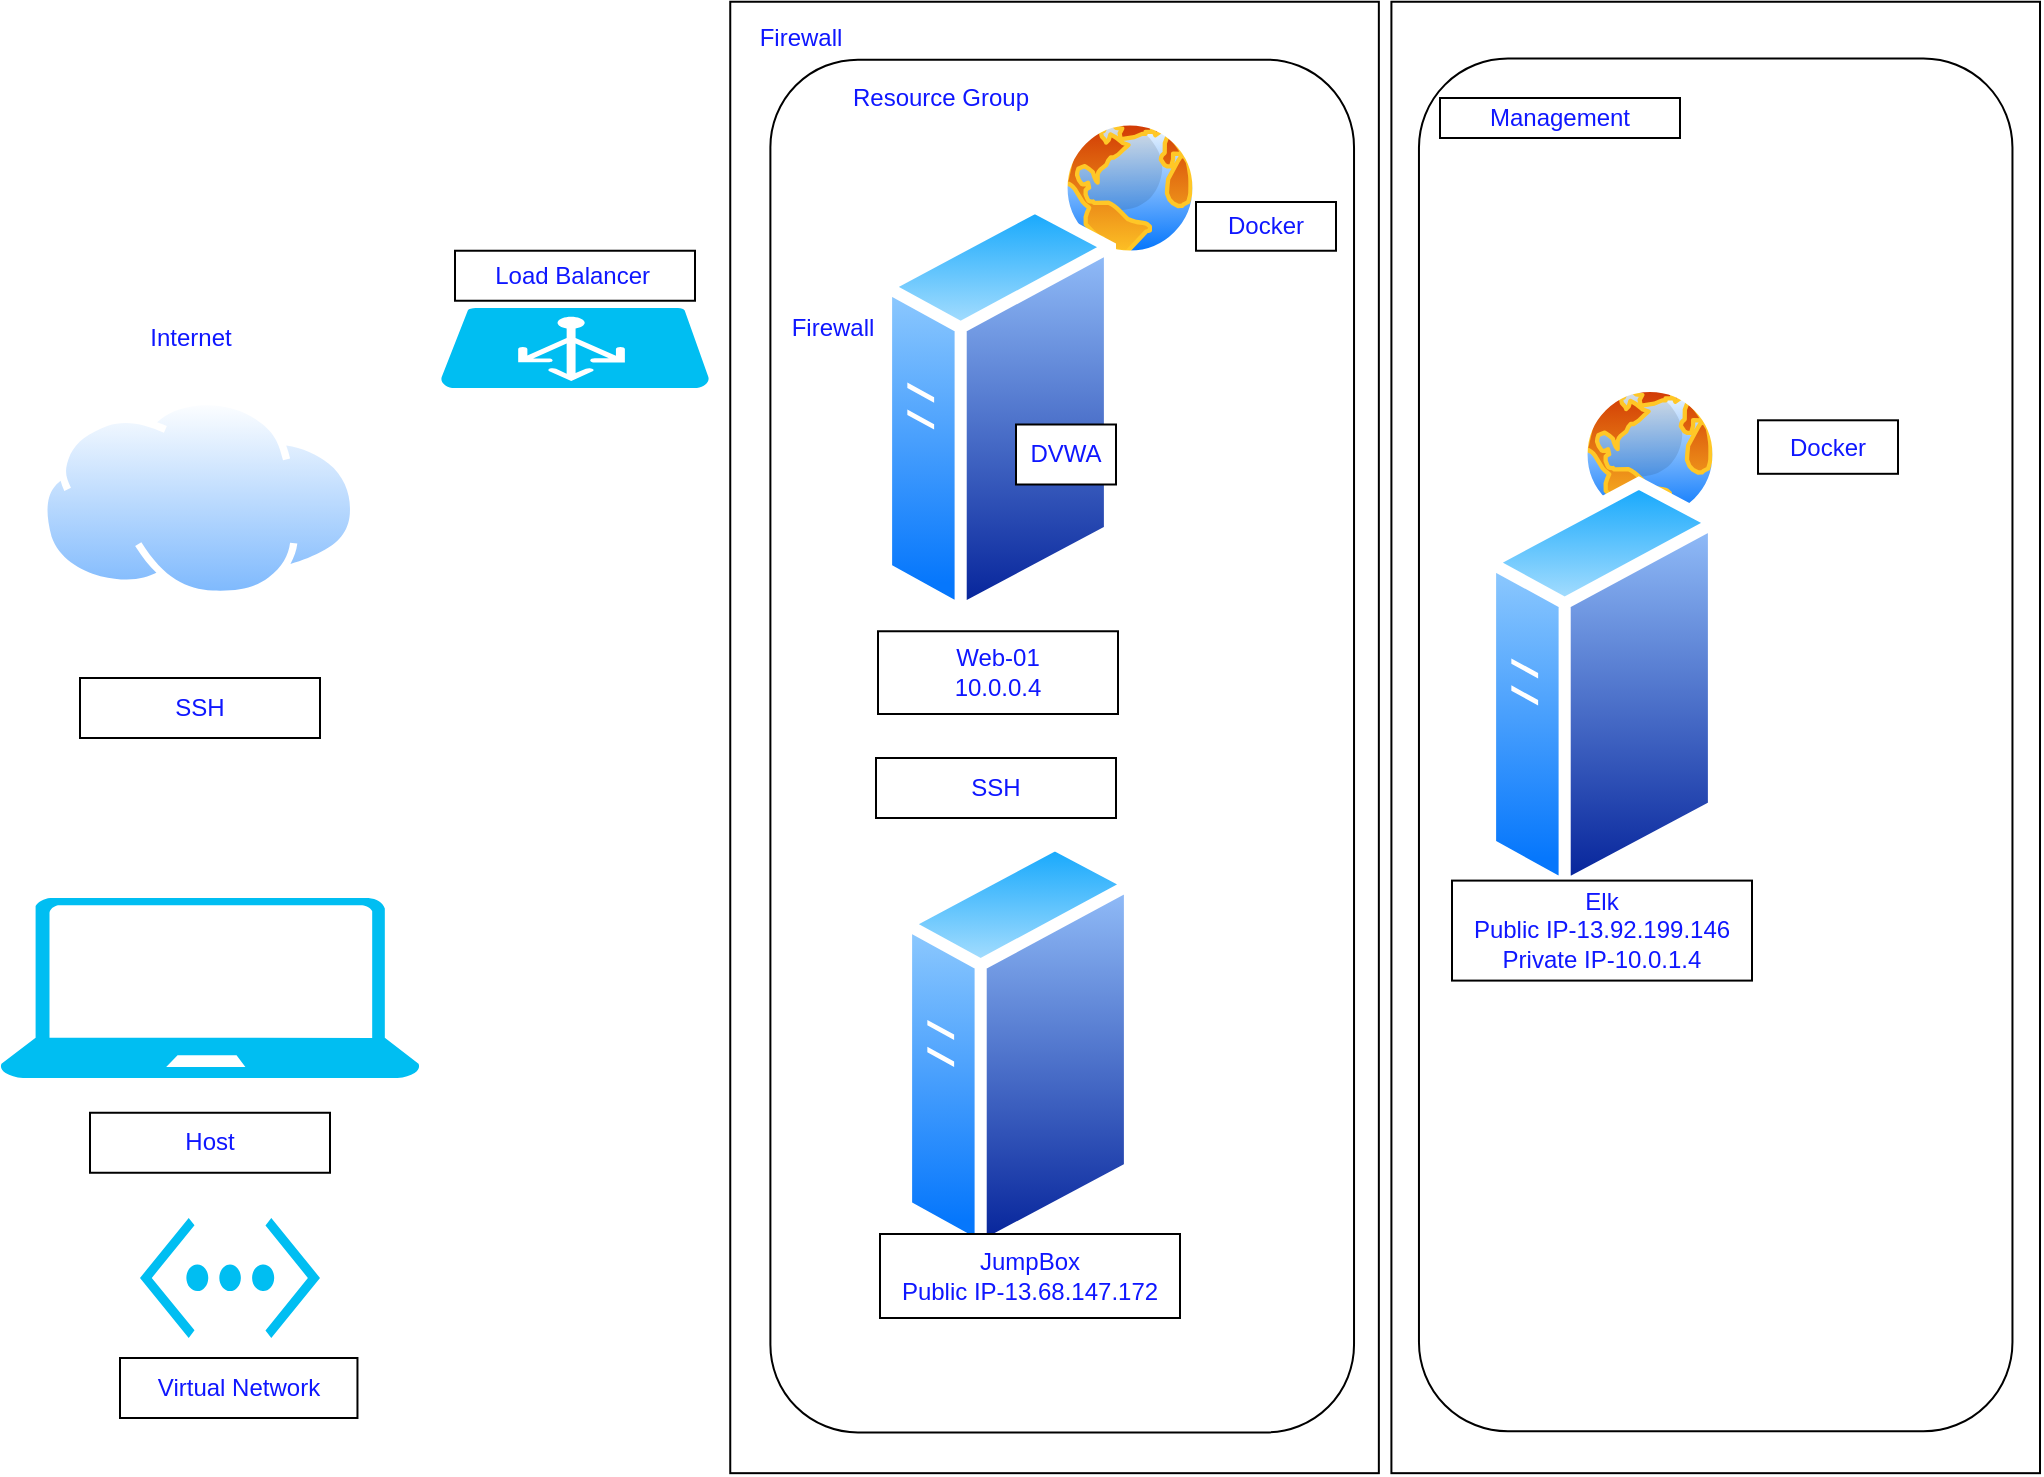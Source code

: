 <mxfile version="13.8.2" type="github">
  <diagram id="P_IlKrpKy8XU2x5JV2zW" name="Page-1">
    <mxGraphModel dx="1422" dy="1894" grid="1" gridSize="10" guides="1" tooltips="1" connect="1" arrows="1" fold="1" page="1" pageScale="1" pageWidth="850" pageHeight="1100" math="0" shadow="0">
      <root>
        <mxCell id="0" />
        <mxCell id="1" parent="0" />
        <mxCell id="mg66CrbLclxoDYNZEBj5-54" value="" style="rounded=0;whiteSpace=wrap;html=1;fontColor=#0F17FF;rotation=90;" vertex="1" parent="1">
          <mxGeometry x="550" y="137.58" width="735.71" height="324.3" as="geometry" />
        </mxCell>
        <mxCell id="mg66CrbLclxoDYNZEBj5-53" value="" style="rounded=0;whiteSpace=wrap;html=1;fontColor=#0F17FF;rotation=90;" vertex="1" parent="1">
          <mxGeometry x="219.42" y="137.58" width="735.71" height="324.3" as="geometry" />
        </mxCell>
        <mxCell id="mg66CrbLclxoDYNZEBj5-51" value="" style="rounded=1;whiteSpace=wrap;html=1;fontColor=#0F17FF;rotation=90;" vertex="1" parent="1">
          <mxGeometry x="574.67" y="155.07" width="686.37" height="296.75" as="geometry" />
        </mxCell>
        <mxCell id="mg66CrbLclxoDYNZEBj5-50" value="" style="rounded=1;whiteSpace=wrap;html=1;fontColor=#0F17FF;rotation=90;" vertex="1" parent="1">
          <mxGeometry x="247.92" y="158.1" width="686.37" height="291.82" as="geometry" />
        </mxCell>
        <mxCell id="mg66CrbLclxoDYNZEBj5-23" value="" style="aspect=fixed;perimeter=ellipsePerimeter;html=1;align=center;shadow=0;dashed=0;spacingTop=3;image;image=img/lib/active_directory/internet_globe.svg;" vertex="1" parent="1">
          <mxGeometry x="590" y="-10" width="70" height="70" as="geometry" />
        </mxCell>
        <mxCell id="mg66CrbLclxoDYNZEBj5-1" value="" style="verticalLabelPosition=bottom;html=1;verticalAlign=top;align=center;strokeColor=none;fillColor=#00BEF2;shape=mxgraph.azure.laptop;pointerEvents=1;" vertex="1" parent="1">
          <mxGeometry x="60" y="380" width="210" height="90" as="geometry" />
        </mxCell>
        <mxCell id="mg66CrbLclxoDYNZEBj5-2" value="" style="aspect=fixed;perimeter=ellipsePerimeter;html=1;align=center;shadow=0;dashed=0;spacingTop=3;image;image=img/lib/active_directory/internet_cloud.svg;" vertex="1" parent="1">
          <mxGeometry x="80" y="130" width="158.73" height="100" as="geometry" />
        </mxCell>
        <mxCell id="mg66CrbLclxoDYNZEBj5-11" value="" style="verticalLabelPosition=bottom;html=1;verticalAlign=top;align=center;strokeColor=none;fillColor=#00BEF2;shape=mxgraph.azure.azure_load_balancer;" vertex="1" parent="1">
          <mxGeometry x="280" y="85" width="135" height="40" as="geometry" />
        </mxCell>
        <mxCell id="mg66CrbLclxoDYNZEBj5-12" value="" style="shape=image;html=1;verticalAlign=top;verticalLabelPosition=bottom;labelBackgroundColor=#ffffff;imageAspect=0;aspect=fixed;image=https://cdn4.iconfinder.com/data/icons/social-network-round-gloss-shine/128/docker-icon_copy.png;fontColor=#0F17FF;" vertex="1" parent="1">
          <mxGeometry x="910" y="160" width="128" height="128" as="geometry" />
        </mxCell>
        <mxCell id="mg66CrbLclxoDYNZEBj5-13" value="" style="aspect=fixed;perimeter=ellipsePerimeter;html=1;align=center;shadow=0;dashed=0;spacingTop=3;image;image=img/lib/active_directory/internet_globe.svg;" vertex="1" parent="1">
          <mxGeometry x="850" y="123.25" width="70" height="70" as="geometry" />
        </mxCell>
        <mxCell id="mg66CrbLclxoDYNZEBj5-14" value="" style="shape=image;html=1;verticalAlign=top;verticalLabelPosition=bottom;labelBackgroundColor=#ffffff;imageAspect=0;aspect=fixed;image=https://cdn4.iconfinder.com/data/icons/social-network-round-gloss-shine/128/docker-icon_copy.png" vertex="1" parent="1">
          <mxGeometry x="600" y="52.0" width="128" height="128" as="geometry" />
        </mxCell>
        <mxCell id="mg66CrbLclxoDYNZEBj5-15" value="" style="verticalLabelPosition=bottom;html=1;verticalAlign=top;align=center;strokeColor=none;fillColor=#00BEF2;shape=mxgraph.azure.virtual_network;pointerEvents=1;" vertex="1" parent="1">
          <mxGeometry x="130" y="540" width="90" height="60" as="geometry" />
        </mxCell>
        <mxCell id="mg66CrbLclxoDYNZEBj5-20" value="" style="aspect=fixed;perimeter=ellipsePerimeter;html=1;align=center;shadow=0;dashed=0;spacingTop=3;image;image=img/lib/active_directory/generic_server.svg;fontColor=#0F17FF;" vertex="1" parent="1">
          <mxGeometry x="500" y="30.0" width="118" height="210.71" as="geometry" />
        </mxCell>
        <mxCell id="mg66CrbLclxoDYNZEBj5-21" value="" style="aspect=fixed;perimeter=ellipsePerimeter;html=1;align=center;shadow=0;dashed=0;spacingTop=3;image;image=img/lib/active_directory/generic_server.svg;fontColor=#0F17FF;" vertex="1" parent="1">
          <mxGeometry x="802" y="167.9" width="118" height="210.71" as="geometry" />
        </mxCell>
        <mxCell id="mg66CrbLclxoDYNZEBj5-22" value="" style="aspect=fixed;perimeter=ellipsePerimeter;html=1;align=center;shadow=0;dashed=0;spacingTop=3;image;image=img/lib/active_directory/generic_server.svg;fontColor=#0F17FF;" vertex="1" parent="1">
          <mxGeometry x="510" y="348.64" width="118" height="210.71" as="geometry" />
        </mxCell>
        <mxCell id="mg66CrbLclxoDYNZEBj5-34" value="Resource Group" style="text;html=1;resizable=0;autosize=1;align=center;verticalAlign=middle;points=[];fillColor=none;strokeColor=none;rounded=0;fontColor=#0F17FF;" vertex="1" parent="1">
          <mxGeometry x="480" y="-30" width="100" height="20" as="geometry" />
        </mxCell>
        <mxCell id="mg66CrbLclxoDYNZEBj5-35" value="Host" style="whiteSpace=wrap;html=1;fontColor=#0F17FF;" vertex="1" parent="1">
          <mxGeometry x="105" y="487.38" width="120" height="30" as="geometry" />
        </mxCell>
        <mxCell id="mg66CrbLclxoDYNZEBj5-36" value="Load Balancer&amp;nbsp;" style="whiteSpace=wrap;html=1;fontColor=#0F17FF;" vertex="1" parent="1">
          <mxGeometry x="287.5" y="56.37" width="120" height="25" as="geometry" />
        </mxCell>
        <mxCell id="mg66CrbLclxoDYNZEBj5-37" value="Internet" style="text;html=1;align=center;verticalAlign=middle;resizable=0;points=[];autosize=1;fontColor=#0F17FF;" vertex="1" parent="1">
          <mxGeometry x="125" y="90" width="60" height="20" as="geometry" />
        </mxCell>
        <mxCell id="mg66CrbLclxoDYNZEBj5-38" value="Firewall" style="text;html=1;align=center;verticalAlign=middle;resizable=0;points=[];autosize=1;fontColor=#0F17FF;" vertex="1" parent="1">
          <mxGeometry x="446.02" y="85" width="60" height="20" as="geometry" />
        </mxCell>
        <mxCell id="mg66CrbLclxoDYNZEBj5-39" value="Firewall" style="text;html=1;align=center;verticalAlign=middle;resizable=0;points=[];autosize=1;fontColor=#0F17FF;" vertex="1" parent="1">
          <mxGeometry x="430" y="-60" width="60" height="20" as="geometry" />
        </mxCell>
        <mxCell id="mg66CrbLclxoDYNZEBj5-40" value="JumpBox&lt;br&gt;Public IP-13.68.147.172" style="whiteSpace=wrap;html=1;fontColor=#0F17FF;" vertex="1" parent="1">
          <mxGeometry x="500" y="548" width="150" height="42" as="geometry" />
        </mxCell>
        <mxCell id="mg66CrbLclxoDYNZEBj5-41" value="Web-01&lt;br&gt;10.0.0.4" style="whiteSpace=wrap;html=1;fontColor=#0F17FF;" vertex="1" parent="1">
          <mxGeometry x="499" y="246.63" width="120" height="41.37" as="geometry" />
        </mxCell>
        <mxCell id="mg66CrbLclxoDYNZEBj5-42" value="Elk&lt;br&gt;Public IP-13.92.199.146&lt;br&gt;Private IP-10.0.1.4" style="whiteSpace=wrap;html=1;fontColor=#0F17FF;" vertex="1" parent="1">
          <mxGeometry x="786" y="371.3" width="150" height="50" as="geometry" />
        </mxCell>
        <mxCell id="mg66CrbLclxoDYNZEBj5-43" value="SSH" style="whiteSpace=wrap;html=1;fontColor=#0F17FF;" vertex="1" parent="1">
          <mxGeometry x="100" y="270" width="120" height="30" as="geometry" />
        </mxCell>
        <mxCell id="mg66CrbLclxoDYNZEBj5-44" value="DVWA" style="whiteSpace=wrap;html=1;fontColor=#0F17FF;" vertex="1" parent="1">
          <mxGeometry x="568" y="143.25" width="50" height="30" as="geometry" />
        </mxCell>
        <mxCell id="mg66CrbLclxoDYNZEBj5-45" value="Docker" style="whiteSpace=wrap;html=1;fontColor=#0F17FF;" vertex="1" parent="1">
          <mxGeometry x="658" y="32" width="70" height="24.37" as="geometry" />
        </mxCell>
        <mxCell id="mg66CrbLclxoDYNZEBj5-46" value="Docker" style="whiteSpace=wrap;html=1;fontColor=#0F17FF;" vertex="1" parent="1">
          <mxGeometry x="939" y="141.15" width="70" height="26.75" as="geometry" />
        </mxCell>
        <mxCell id="mg66CrbLclxoDYNZEBj5-47" value="Virtual Network" style="whiteSpace=wrap;html=1;fontColor=#0F17FF;" vertex="1" parent="1">
          <mxGeometry x="120" y="610" width="118.73" height="30" as="geometry" />
        </mxCell>
        <mxCell id="mg66CrbLclxoDYNZEBj5-49" value="SSH" style="whiteSpace=wrap;html=1;fontColor=#0F17FF;" vertex="1" parent="1">
          <mxGeometry x="498" y="310" width="120" height="30" as="geometry" />
        </mxCell>
        <mxCell id="mg66CrbLclxoDYNZEBj5-52" value="Management" style="whiteSpace=wrap;html=1;fontColor=#0F17FF;" vertex="1" parent="1">
          <mxGeometry x="780" y="-20" width="120" height="20" as="geometry" />
        </mxCell>
      </root>
    </mxGraphModel>
  </diagram>
</mxfile>
